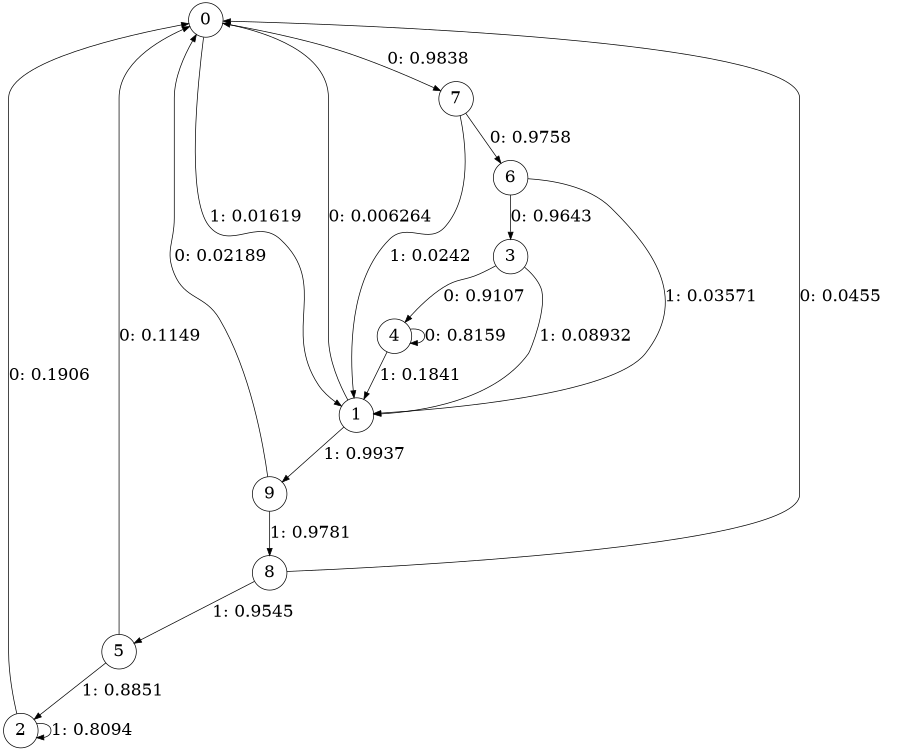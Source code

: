 digraph "ch2_both_short_L5" {
size = "6,8.5";
ratio = "fill";
node [shape = circle];
node [fontsize = 24];
edge [fontsize = 24];
0 -> 7 [label = "0: 0.9838   "];
0 -> 1 [label = "1: 0.01619  "];
1 -> 0 [label = "0: 0.006264  "];
1 -> 9 [label = "1: 0.9937   "];
2 -> 0 [label = "0: 0.1906   "];
2 -> 2 [label = "1: 0.8094   "];
3 -> 4 [label = "0: 0.9107   "];
3 -> 1 [label = "1: 0.08932  "];
4 -> 4 [label = "0: 0.8159   "];
4 -> 1 [label = "1: 0.1841   "];
5 -> 0 [label = "0: 0.1149   "];
5 -> 2 [label = "1: 0.8851   "];
6 -> 3 [label = "0: 0.9643   "];
6 -> 1 [label = "1: 0.03571  "];
7 -> 6 [label = "0: 0.9758   "];
7 -> 1 [label = "1: 0.0242   "];
8 -> 0 [label = "0: 0.0455   "];
8 -> 5 [label = "1: 0.9545   "];
9 -> 0 [label = "0: 0.02189  "];
9 -> 8 [label = "1: 0.9781   "];
}